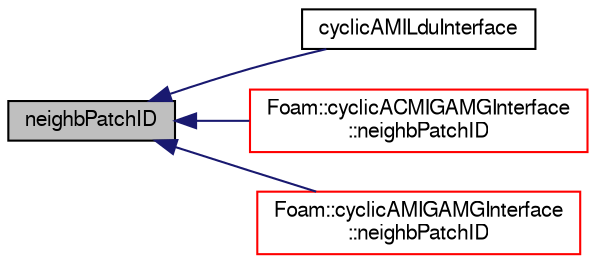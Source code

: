 digraph "neighbPatchID"
{
  bgcolor="transparent";
  edge [fontname="FreeSans",fontsize="10",labelfontname="FreeSans",labelfontsize="10"];
  node [fontname="FreeSans",fontsize="10",shape=record];
  rankdir="LR";
  Node15 [label="neighbPatchID",height=0.2,width=0.4,color="black", fillcolor="grey75", style="filled", fontcolor="black"];
  Node15 -> Node16 [dir="back",color="midnightblue",fontsize="10",style="solid",fontname="FreeSans"];
  Node16 [label="cyclicAMILduInterface",height=0.2,width=0.4,color="black",URL="$a24930.html#a1844926e7ced9cfd73984e65d06c4021",tooltip="Construct null. "];
  Node15 -> Node17 [dir="back",color="midnightblue",fontsize="10",style="solid",fontname="FreeSans"];
  Node17 [label="Foam::cyclicACMIGAMGInterface\l::neighbPatchID",height=0.2,width=0.4,color="red",URL="$a24902.html#a5e6024547ab7c53848c8bbe7b0a634ba",tooltip="Cyclic interface functions. "];
  Node15 -> Node19 [dir="back",color="midnightblue",fontsize="10",style="solid",fontname="FreeSans"];
  Node19 [label="Foam::cyclicAMIGAMGInterface\l::neighbPatchID",height=0.2,width=0.4,color="red",URL="$a24906.html#a5e6024547ab7c53848c8bbe7b0a634ba",tooltip="Cyclic interface functions. "];
}
